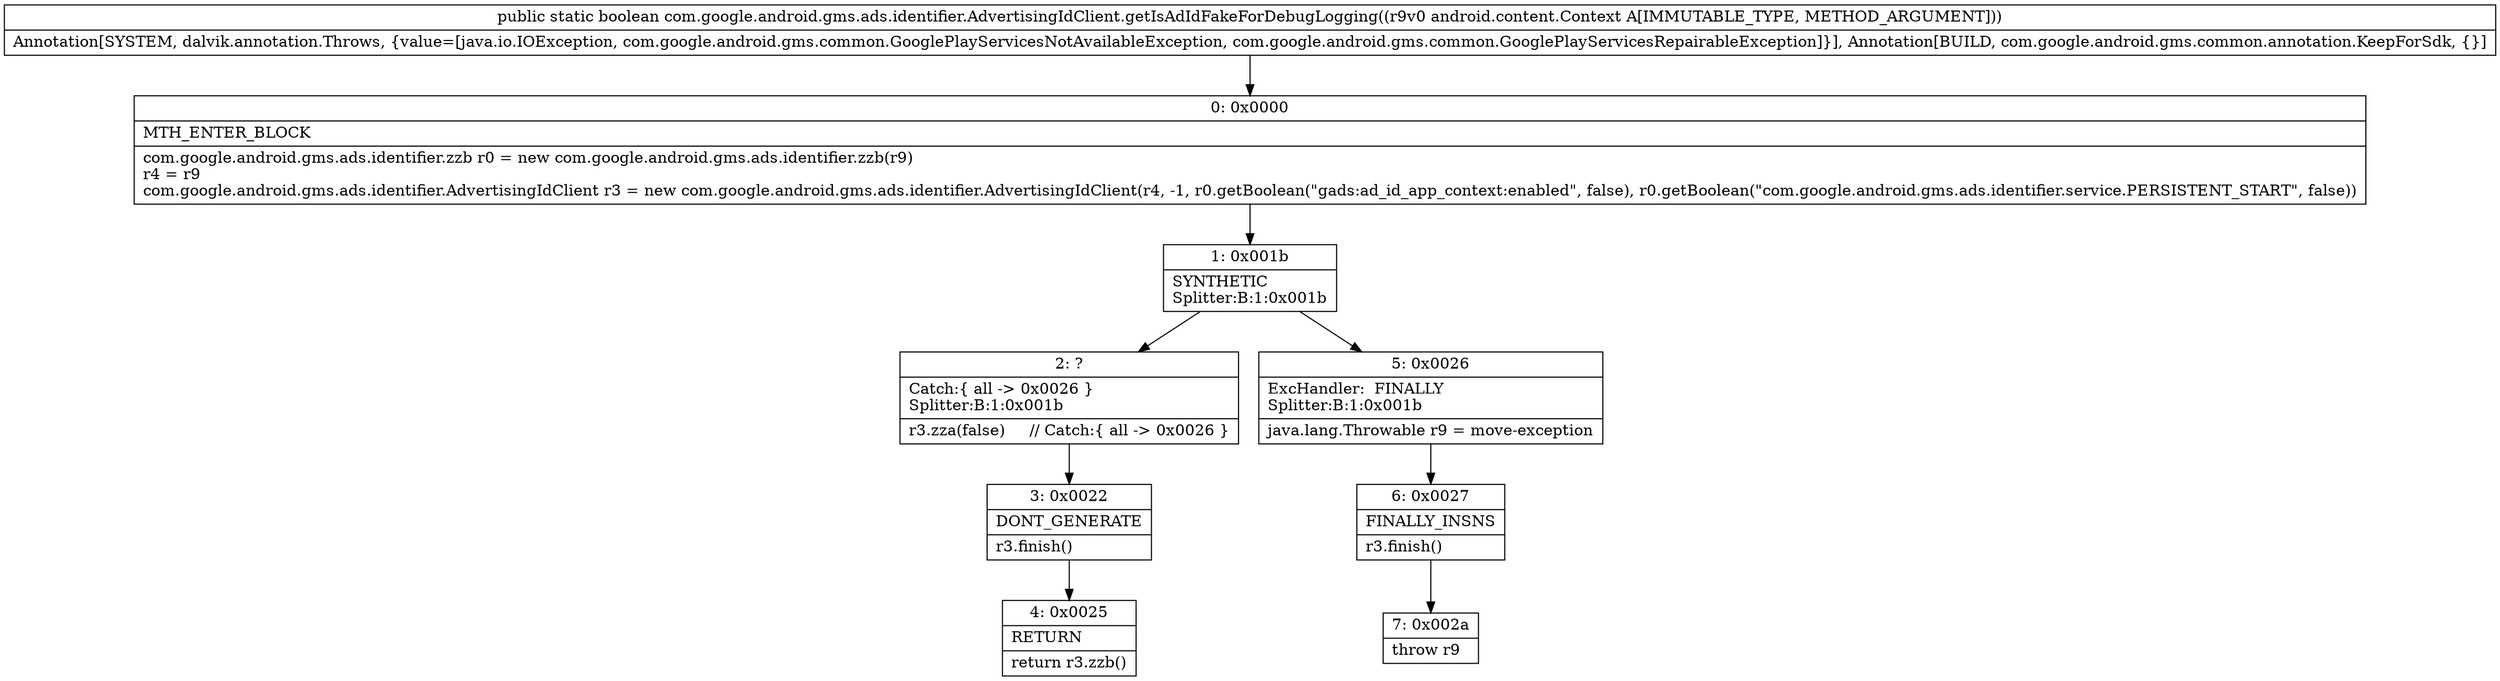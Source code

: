 digraph "CFG forcom.google.android.gms.ads.identifier.AdvertisingIdClient.getIsAdIdFakeForDebugLogging(Landroid\/content\/Context;)Z" {
Node_0 [shape=record,label="{0\:\ 0x0000|MTH_ENTER_BLOCK\l|com.google.android.gms.ads.identifier.zzb r0 = new com.google.android.gms.ads.identifier.zzb(r9)\lr4 = r9\lcom.google.android.gms.ads.identifier.AdvertisingIdClient r3 = new com.google.android.gms.ads.identifier.AdvertisingIdClient(r4, \-1, r0.getBoolean(\"gads:ad_id_app_context:enabled\", false), r0.getBoolean(\"com.google.android.gms.ads.identifier.service.PERSISTENT_START\", false))\l}"];
Node_1 [shape=record,label="{1\:\ 0x001b|SYNTHETIC\lSplitter:B:1:0x001b\l}"];
Node_2 [shape=record,label="{2\:\ ?|Catch:\{ all \-\> 0x0026 \}\lSplitter:B:1:0x001b\l|r3.zza(false)     \/\/ Catch:\{ all \-\> 0x0026 \}\l}"];
Node_3 [shape=record,label="{3\:\ 0x0022|DONT_GENERATE\l|r3.finish()\l}"];
Node_4 [shape=record,label="{4\:\ 0x0025|RETURN\l|return r3.zzb()\l}"];
Node_5 [shape=record,label="{5\:\ 0x0026|ExcHandler:  FINALLY\lSplitter:B:1:0x001b\l|java.lang.Throwable r9 = move\-exception\l}"];
Node_6 [shape=record,label="{6\:\ 0x0027|FINALLY_INSNS\l|r3.finish()\l}"];
Node_7 [shape=record,label="{7\:\ 0x002a|throw r9\l}"];
MethodNode[shape=record,label="{public static boolean com.google.android.gms.ads.identifier.AdvertisingIdClient.getIsAdIdFakeForDebugLogging((r9v0 android.content.Context A[IMMUTABLE_TYPE, METHOD_ARGUMENT]))  | Annotation[SYSTEM, dalvik.annotation.Throws, \{value=[java.io.IOException, com.google.android.gms.common.GooglePlayServicesNotAvailableException, com.google.android.gms.common.GooglePlayServicesRepairableException]\}], Annotation[BUILD, com.google.android.gms.common.annotation.KeepForSdk, \{\}]\l}"];
MethodNode -> Node_0;
Node_0 -> Node_1;
Node_1 -> Node_2;
Node_1 -> Node_5;
Node_2 -> Node_3;
Node_3 -> Node_4;
Node_5 -> Node_6;
Node_6 -> Node_7;
}

